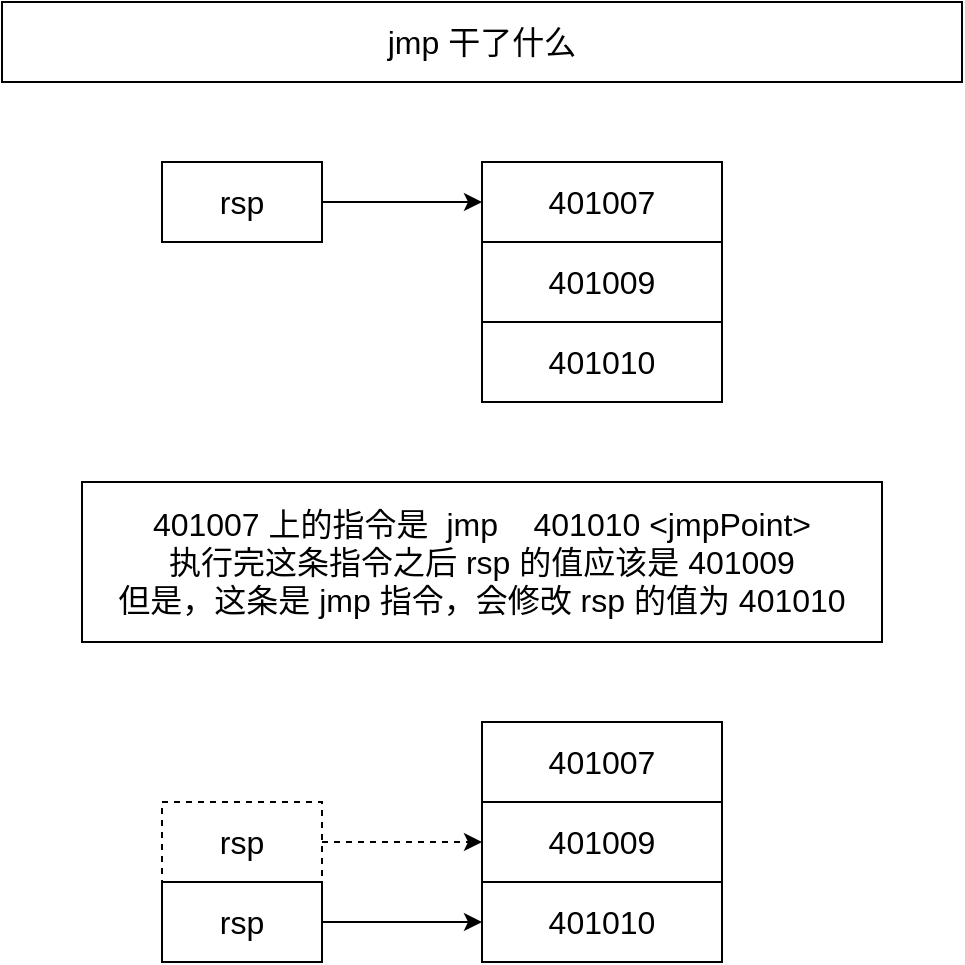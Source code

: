 <mxfile version="17.4.2" type="device"><diagram id="jFZ3DlJ9IxlYxu-9t4Uk" name="第 1 页"><mxGraphModel dx="1088" dy="843" grid="1" gridSize="10" guides="0" tooltips="1" connect="1" arrows="0" fold="1" page="1" pageScale="1" pageWidth="827" pageHeight="1169" math="0" shadow="0"><root><mxCell id="0"/><mxCell id="1" parent="0"/><mxCell id="8xFIKZWwdsHKpGowyjDr-2" value="jmp 干了什么" style="rounded=0;whiteSpace=wrap;html=1;fillColor=none;fontSize=16;" parent="1" vertex="1"><mxGeometry x="40" y="40" width="480" height="40" as="geometry"/></mxCell><mxCell id="8xFIKZWwdsHKpGowyjDr-15" value="&lt;span style=&quot;text-align: left; font-size: 16px;&quot;&gt;401007&lt;/span&gt;" style="rounded=0;whiteSpace=wrap;html=1;fillColor=none;fontSize=16;" parent="1" vertex="1"><mxGeometry x="280" y="120" width="120" height="40" as="geometry"/></mxCell><mxCell id="8xFIKZWwdsHKpGowyjDr-16" value="&lt;span style=&quot;text-align: left; font-size: 16px;&quot;&gt;401009&lt;/span&gt;" style="rounded=0;whiteSpace=wrap;html=1;fillColor=none;fontSize=16;" parent="1" vertex="1"><mxGeometry x="280" y="160" width="120" height="40" as="geometry"/></mxCell><mxCell id="8xFIKZWwdsHKpGowyjDr-17" value="&lt;span style=&quot;text-align: left; font-size: 16px;&quot;&gt;401010&lt;/span&gt;" style="rounded=0;whiteSpace=wrap;html=1;fillColor=none;fontSize=16;" parent="1" vertex="1"><mxGeometry x="280" y="200" width="120" height="40" as="geometry"/></mxCell><mxCell id="8xFIKZWwdsHKpGowyjDr-19" value="rsp" style="rounded=0;whiteSpace=wrap;html=1;fillColor=none;fontSize=16;" parent="1" vertex="1"><mxGeometry x="120" y="120" width="80" height="40" as="geometry"/></mxCell><mxCell id="8xFIKZWwdsHKpGowyjDr-20" value="" style="endArrow=classic;html=1;rounded=0;fontSize=16;" parent="1" source="8xFIKZWwdsHKpGowyjDr-19" target="8xFIKZWwdsHKpGowyjDr-15" edge="1"><mxGeometry width="50" height="50" relative="1" as="geometry"><mxPoint x="510" y="280" as="sourcePoint"/><mxPoint x="560" y="230" as="targetPoint"/></mxGeometry></mxCell><mxCell id="8xFIKZWwdsHKpGowyjDr-33" value="&lt;span style=&quot;text-align: left ; font-size: 16px&quot;&gt;401007 上的指令是&amp;nbsp;&lt;/span&gt;&lt;span style=&quot;text-align: left ; font-size: 16px&quot;&gt;&amp;nbsp;&lt;/span&gt;&lt;span style=&quot;text-align: left ; font-size: 16px&quot;&gt;jmp&amp;nbsp; &amp;nbsp; 401010 &amp;lt;jmpPoint&amp;gt;&lt;br style=&quot;font-size: 16px&quot;&gt;&lt;/span&gt;&lt;span style=&quot;text-align: left ; font-size: 16px&quot;&gt;执行完这条指令之后 rsp 的值应该是 401009&lt;br&gt;但是，这条是 jmp 指令，会修改 rsp 的值为&amp;nbsp;&lt;/span&gt;&lt;span style=&quot;text-align: left&quot;&gt;401010&lt;/span&gt;&lt;span style=&quot;text-align: left ; font-size: 16px&quot;&gt;&lt;br style=&quot;font-size: 16px&quot;&gt;&lt;/span&gt;" style="whiteSpace=wrap;html=1;fillColor=none;fontSize=16;" parent="1" vertex="1"><mxGeometry x="80" y="280" width="400" height="80" as="geometry"/></mxCell><mxCell id="8xFIKZWwdsHKpGowyjDr-34" value="&lt;span style=&quot;text-align: left; font-size: 16px;&quot;&gt;401007&lt;/span&gt;" style="rounded=0;whiteSpace=wrap;html=1;fillColor=none;fontSize=16;" parent="1" vertex="1"><mxGeometry x="280" y="400" width="120" height="40" as="geometry"/></mxCell><mxCell id="8xFIKZWwdsHKpGowyjDr-35" value="&lt;span style=&quot;text-align: left; font-size: 16px;&quot;&gt;401009&lt;/span&gt;" style="rounded=0;whiteSpace=wrap;html=1;fillColor=none;fontSize=16;" parent="1" vertex="1"><mxGeometry x="280" y="440" width="120" height="40" as="geometry"/></mxCell><mxCell id="8xFIKZWwdsHKpGowyjDr-36" value="&lt;span style=&quot;text-align: left; font-size: 16px;&quot;&gt;401010&lt;/span&gt;" style="rounded=0;whiteSpace=wrap;html=1;fillColor=none;fontSize=16;" parent="1" vertex="1"><mxGeometry x="280" y="480" width="120" height="40" as="geometry"/></mxCell><mxCell id="8xFIKZWwdsHKpGowyjDr-37" value="rsp" style="rounded=0;whiteSpace=wrap;html=1;fillColor=none;fontSize=16;" parent="1" vertex="1"><mxGeometry x="120" y="480" width="80" height="40" as="geometry"/></mxCell><mxCell id="8xFIKZWwdsHKpGowyjDr-38" value="" style="endArrow=classic;html=1;rounded=0;fontSize=16;" parent="1" source="8xFIKZWwdsHKpGowyjDr-37" edge="1"><mxGeometry width="50" height="50" relative="1" as="geometry"><mxPoint x="510" y="640" as="sourcePoint"/><mxPoint x="280" y="500" as="targetPoint"/></mxGeometry></mxCell><mxCell id="8xFIKZWwdsHKpGowyjDr-39" value="rsp" style="rounded=0;whiteSpace=wrap;html=1;fillColor=none;fontSize=16;dashed=1;" parent="1" vertex="1"><mxGeometry x="120" y="440" width="80" height="40" as="geometry"/></mxCell><mxCell id="8xFIKZWwdsHKpGowyjDr-40" value="" style="endArrow=classic;html=1;rounded=0;fontSize=16;dashed=1;" parent="1" source="8xFIKZWwdsHKpGowyjDr-39" edge="1"><mxGeometry width="50" height="50" relative="1" as="geometry"><mxPoint x="510" y="600" as="sourcePoint"/><mxPoint x="280" y="460" as="targetPoint"/></mxGeometry></mxCell></root></mxGraphModel></diagram></mxfile>